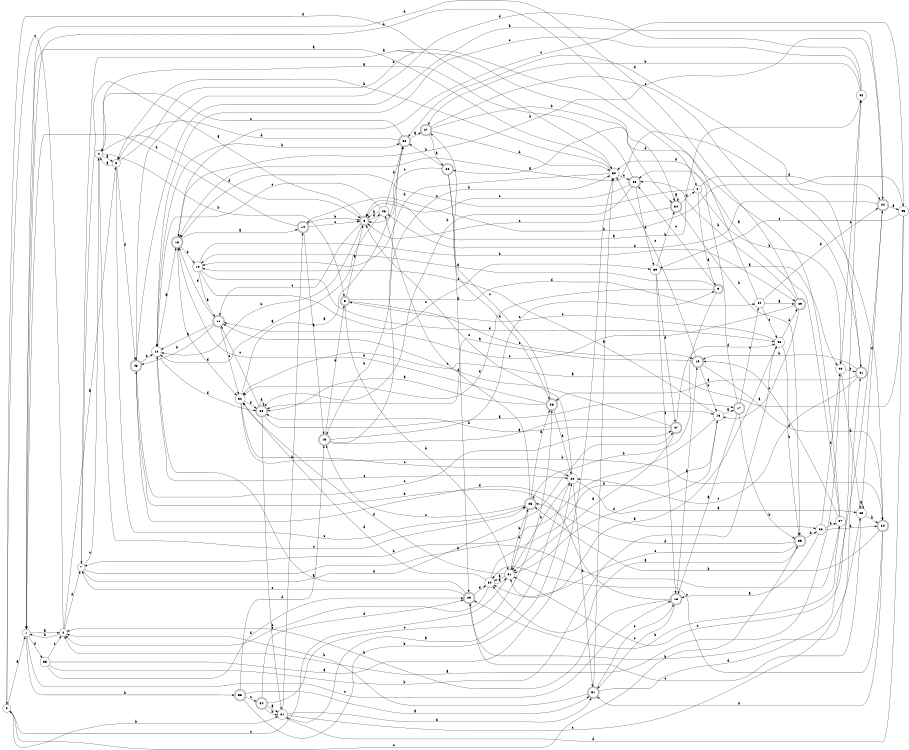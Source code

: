 digraph n45_4 {
__start0 [label="" shape="none"];

rankdir=LR;
size="8,5";

s0 [style="filled", color="black", fillcolor="white" shape="circle", label="0"];
s1 [style="filled", color="black", fillcolor="white" shape="circle", label="1"];
s2 [style="filled", color="black", fillcolor="white" shape="circle", label="2"];
s3 [style="filled", color="black", fillcolor="white" shape="circle", label="3"];
s4 [style="filled", color="black", fillcolor="white" shape="circle", label="4"];
s5 [style="rounded,filled", color="black", fillcolor="white" shape="doublecircle", label="5"];
s6 [style="rounded,filled", color="black", fillcolor="white" shape="doublecircle", label="6"];
s7 [style="filled", color="black", fillcolor="white" shape="circle", label="7"];
s8 [style="filled", color="black", fillcolor="white" shape="circle", label="8"];
s9 [style="rounded,filled", color="black", fillcolor="white" shape="doublecircle", label="9"];
s10 [style="filled", color="black", fillcolor="white" shape="circle", label="10"];
s11 [style="rounded,filled", color="black", fillcolor="white" shape="doublecircle", label="11"];
s12 [style="filled", color="black", fillcolor="white" shape="circle", label="12"];
s13 [style="rounded,filled", color="black", fillcolor="white" shape="doublecircle", label="13"];
s14 [style="rounded,filled", color="black", fillcolor="white" shape="doublecircle", label="14"];
s15 [style="rounded,filled", color="black", fillcolor="white" shape="doublecircle", label="15"];
s16 [style="filled", color="black", fillcolor="white" shape="circle", label="16"];
s17 [style="rounded,filled", color="black", fillcolor="white" shape="doublecircle", label="17"];
s18 [style="rounded,filled", color="black", fillcolor="white" shape="doublecircle", label="18"];
s19 [style="rounded,filled", color="black", fillcolor="white" shape="doublecircle", label="19"];
s20 [style="rounded,filled", color="black", fillcolor="white" shape="doublecircle", label="20"];
s21 [style="filled", color="black", fillcolor="white" shape="circle", label="21"];
s22 [style="filled", color="black", fillcolor="white" shape="circle", label="22"];
s23 [style="filled", color="black", fillcolor="white" shape="circle", label="23"];
s24 [style="rounded,filled", color="black", fillcolor="white" shape="doublecircle", label="24"];
s25 [style="rounded,filled", color="black", fillcolor="white" shape="doublecircle", label="25"];
s26 [style="rounded,filled", color="black", fillcolor="white" shape="doublecircle", label="26"];
s27 [style="rounded,filled", color="black", fillcolor="white" shape="doublecircle", label="27"];
s28 [style="rounded,filled", color="black", fillcolor="white" shape="doublecircle", label="28"];
s29 [style="rounded,filled", color="black", fillcolor="white" shape="doublecircle", label="29"];
s30 [style="filled", color="black", fillcolor="white" shape="circle", label="30"];
s31 [style="filled", color="black", fillcolor="white" shape="circle", label="31"];
s32 [style="filled", color="black", fillcolor="white" shape="circle", label="32"];
s33 [style="rounded,filled", color="black", fillcolor="white" shape="doublecircle", label="33"];
s34 [style="rounded,filled", color="black", fillcolor="white" shape="doublecircle", label="34"];
s35 [style="rounded,filled", color="black", fillcolor="white" shape="doublecircle", label="35"];
s36 [style="filled", color="black", fillcolor="white" shape="circle", label="36"];
s37 [style="filled", color="black", fillcolor="white" shape="circle", label="37"];
s38 [style="rounded,filled", color="black", fillcolor="white" shape="doublecircle", label="38"];
s39 [style="filled", color="black", fillcolor="white" shape="circle", label="39"];
s40 [style="filled", color="black", fillcolor="white" shape="circle", label="40"];
s41 [style="rounded,filled", color="black", fillcolor="white" shape="doublecircle", label="41"];
s42 [style="filled", color="black", fillcolor="white" shape="circle", label="42"];
s43 [style="rounded,filled", color="black", fillcolor="white" shape="doublecircle", label="43"];
s44 [style="rounded,filled", color="black", fillcolor="white" shape="doublecircle", label="44"];
s45 [style="filled", color="black", fillcolor="white" shape="circle", label="45"];
s46 [style="filled", color="black", fillcolor="white" shape="circle", label="46"];
s47 [style="rounded,filled", color="black", fillcolor="white" shape="doublecircle", label="47"];
s48 [style="filled", color="black", fillcolor="white" shape="circle", label="48"];
s49 [style="rounded,filled", color="black", fillcolor="white" shape="doublecircle", label="49"];
s50 [style="filled", color="black", fillcolor="white" shape="circle", label="50"];
s51 [style="rounded,filled", color="black", fillcolor="white" shape="doublecircle", label="51"];
s52 [style="filled", color="black", fillcolor="white" shape="circle", label="52"];
s53 [style="rounded,filled", color="black", fillcolor="white" shape="doublecircle", label="53"];
s54 [style="rounded,filled", color="black", fillcolor="white" shape="doublecircle", label="54"];
s55 [style="filled", color="black", fillcolor="white" shape="circle", label="55"];
s0 -> s1 [label="a"];
s0 -> s21 [label="b"];
s0 -> s35 [label="c"];
s0 -> s50 [label="d"];
s1 -> s2 [label="a"];
s1 -> s53 [label="b"];
s1 -> s18 [label="c"];
s1 -> s55 [label="d"];
s2 -> s3 [label="a"];
s2 -> s1 [label="b"];
s2 -> s0 [label="c"];
s2 -> s7 [label="d"];
s3 -> s4 [label="a"];
s3 -> s34 [label="b"];
s3 -> s25 [label="c"];
s3 -> s43 [label="d"];
s4 -> s3 [label="a"];
s4 -> s5 [label="b"];
s4 -> s25 [label="c"];
s4 -> s6 [label="d"];
s5 -> s6 [label="a"];
s5 -> s31 [label="b"];
s5 -> s19 [label="c"];
s5 -> s52 [label="d"];
s6 -> s7 [label="a"];
s6 -> s12 [label="b"];
s6 -> s11 [label="c"];
s6 -> s46 [label="d"];
s7 -> s8 [label="a"];
s7 -> s37 [label="b"];
s7 -> s4 [label="c"];
s7 -> s47 [label="d"];
s8 -> s9 [label="a"];
s8 -> s40 [label="b"];
s8 -> s13 [label="c"];
s8 -> s44 [label="d"];
s9 -> s10 [label="a"];
s9 -> s25 [label="b"];
s9 -> s38 [label="c"];
s9 -> s32 [label="d"];
s10 -> s11 [label="a"];
s10 -> s49 [label="b"];
s10 -> s39 [label="c"];
s10 -> s48 [label="d"];
s11 -> s12 [label="a"];
s11 -> s43 [label="b"];
s11 -> s32 [label="c"];
s11 -> s13 [label="d"];
s12 -> s13 [label="a"];
s12 -> s33 [label="b"];
s12 -> s22 [label="c"];
s12 -> s20 [label="d"];
s13 -> s14 [label="a"];
s13 -> s10 [label="b"];
s13 -> s45 [label="c"];
s13 -> s32 [label="d"];
s14 -> s15 [label="a"];
s14 -> s6 [label="b"];
s14 -> s6 [label="c"];
s14 -> s1 [label="d"];
s15 -> s16 [label="a"];
s15 -> s50 [label="b"];
s15 -> s9 [label="c"];
s15 -> s5 [label="d"];
s16 -> s17 [label="a"];
s16 -> s7 [label="b"];
s16 -> s10 [label="c"];
s16 -> s31 [label="d"];
s17 -> s18 [label="a"];
s17 -> s35 [label="b"];
s17 -> s52 [label="c"];
s17 -> s50 [label="d"];
s18 -> s19 [label="a"];
s18 -> s2 [label="b"];
s18 -> s51 [label="c"];
s18 -> s43 [label="d"];
s19 -> s20 [label="a"];
s19 -> s16 [label="b"];
s19 -> s50 [label="c"];
s19 -> s24 [label="d"];
s20 -> s17 [label="a"];
s20 -> s21 [label="b"];
s20 -> s11 [label="c"];
s20 -> s20 [label="d"];
s21 -> s22 [label="a"];
s21 -> s14 [label="b"];
s21 -> s41 [label="c"];
s21 -> s51 [label="d"];
s22 -> s23 [label="a"];
s22 -> s31 [label="b"];
s22 -> s6 [label="c"];
s22 -> s51 [label="d"];
s23 -> s23 [label="a"];
s23 -> s24 [label="b"];
s23 -> s29 [label="c"];
s23 -> s44 [label="d"];
s24 -> s13 [label="a"];
s24 -> s25 [label="b"];
s24 -> s30 [label="c"];
s24 -> s51 [label="d"];
s25 -> s26 [label="a"];
s25 -> s31 [label="b"];
s25 -> s15 [label="c"];
s25 -> s46 [label="d"];
s26 -> s20 [label="a"];
s26 -> s13 [label="b"];
s26 -> s27 [label="c"];
s26 -> s22 [label="d"];
s27 -> s28 [label="a"];
s27 -> s34 [label="b"];
s27 -> s41 [label="c"];
s27 -> s50 [label="d"];
s28 -> s29 [label="a"];
s28 -> s33 [label="b"];
s28 -> s6 [label="c"];
s28 -> s26 [label="d"];
s29 -> s12 [label="a"];
s29 -> s23 [label="b"];
s29 -> s7 [label="c"];
s29 -> s30 [label="d"];
s30 -> s31 [label="a"];
s30 -> s16 [label="b"];
s30 -> s2 [label="c"];
s30 -> s32 [label="d"];
s31 -> s30 [label="a"];
s31 -> s25 [label="b"];
s31 -> s0 [label="c"];
s31 -> s32 [label="d"];
s32 -> s33 [label="a"];
s32 -> s24 [label="b"];
s32 -> s22 [label="c"];
s32 -> s20 [label="d"];
s33 -> s27 [label="a"];
s33 -> s15 [label="b"];
s33 -> s4 [label="c"];
s33 -> s3 [label="d"];
s34 -> s34 [label="a"];
s34 -> s35 [label="b"];
s34 -> s6 [label="c"];
s34 -> s8 [label="d"];
s35 -> s30 [label="a"];
s35 -> s36 [label="b"];
s35 -> s31 [label="c"];
s35 -> s25 [label="d"];
s36 -> s18 [label="a"];
s36 -> s37 [label="b"];
s36 -> s40 [label="c"];
s36 -> s24 [label="d"];
s37 -> s38 [label="a"];
s37 -> s29 [label="b"];
s37 -> s19 [label="c"];
s37 -> s28 [label="d"];
s38 -> s4 [label="a"];
s38 -> s20 [label="b"];
s38 -> s6 [label="c"];
s38 -> s39 [label="d"];
s39 -> s40 [label="a"];
s39 -> s34 [label="b"];
s39 -> s18 [label="c"];
s39 -> s47 [label="d"];
s40 -> s2 [label="a"];
s40 -> s41 [label="b"];
s40 -> s42 [label="c"];
s40 -> s23 [label="d"];
s41 -> s26 [label="a"];
s41 -> s19 [label="b"];
s41 -> s22 [label="c"];
s41 -> s33 [label="d"];
s42 -> s6 [label="a"];
s42 -> s27 [label="b"];
s42 -> s12 [label="c"];
s42 -> s43 [label="d"];
s43 -> s44 [label="a"];
s43 -> s12 [label="b"];
s43 -> s47 [label="c"];
s43 -> s36 [label="d"];
s44 -> s45 [label="a"];
s44 -> s13 [label="b"];
s44 -> s31 [label="c"];
s44 -> s46 [label="d"];
s45 -> s32 [label="a"];
s45 -> s14 [label="b"];
s45 -> s39 [label="c"];
s45 -> s21 [label="d"];
s46 -> s12 [label="a"];
s46 -> s6 [label="b"];
s46 -> s12 [label="c"];
s46 -> s33 [label="d"];
s47 -> s31 [label="a"];
s47 -> s20 [label="b"];
s47 -> s11 [label="c"];
s47 -> s48 [label="d"];
s48 -> s30 [label="a"];
s48 -> s35 [label="b"];
s48 -> s5 [label="c"];
s48 -> s49 [label="d"];
s49 -> s16 [label="a"];
s49 -> s38 [label="b"];
s49 -> s11 [label="c"];
s49 -> s1 [label="d"];
s50 -> s1 [label="a"];
s50 -> s3 [label="b"];
s50 -> s38 [label="c"];
s50 -> s10 [label="d"];
s51 -> s50 [label="a"];
s51 -> s2 [label="b"];
s51 -> s18 [label="c"];
s51 -> s42 [label="d"];
s52 -> s49 [label="a"];
s52 -> s1 [label="b"];
s52 -> s48 [label="c"];
s52 -> s44 [label="d"];
s53 -> s51 [label="a"];
s53 -> s22 [label="b"];
s53 -> s54 [label="c"];
s53 -> s15 [label="d"];
s54 -> s21 [label="a"];
s54 -> s21 [label="b"];
s54 -> s26 [label="c"];
s54 -> s29 [label="d"];
s55 -> s50 [label="a"];
s55 -> s48 [label="b"];
s55 -> s2 [label="c"];
s55 -> s29 [label="d"];

}